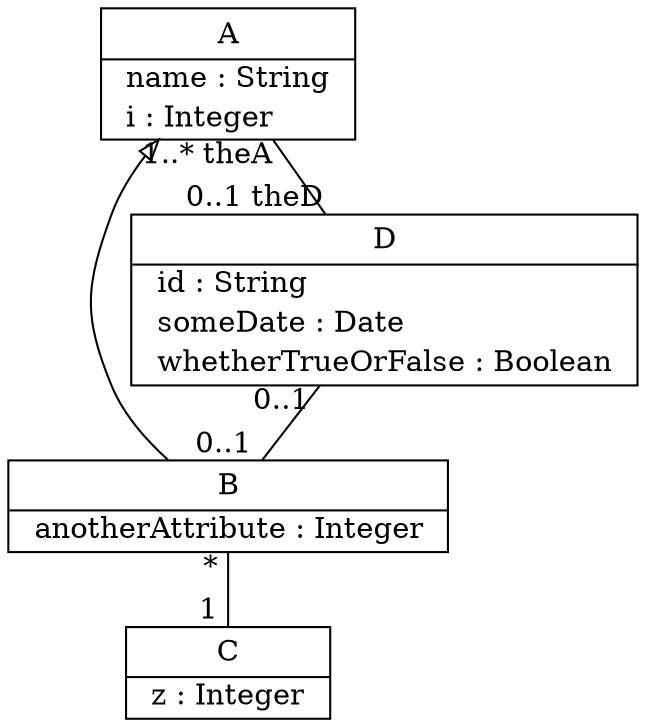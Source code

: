 // Code generated by Umple 1.23.0-3bd2bc7

digraph "UmpleDefault" {
  size="80,10"
  rankdir="BT"
  node [shape=record margin=0; href="javascript:Action.selectClass(&quot;\N&quot;);"];

  // Class: A
  "A" [shape=plaintext margin=0 label=<<table border="1" cellspacing="0" cellborder="0" cellpadding="2"><tr><td cellpadding="4">    A    </td></tr><hr/><tr><td align="left" href="" title="String name&#13;The class has an attribute called 'name' that is a string by default&#13;">  name : String  </td></tr><tr><td align="left" href="" title="Integer i&#13;The class also has an integer attribute, initialized to 1&#13;">  i : Integer  </td></tr></table>>,
   tooltip="class A
The named example you requested is not available or else&#13;  you did not specify a name in the URL you used to invoke UmpleOnline.&#13;   &#13;  Below is a very simple Umple file demonstrating basic features&#13;  You can use this to start experimenting with Umple&#13;  &#13;  Click on the Generate Code button to see the almost 700 lines of Java&#13;  generated from this class diagram model&#13;Definition of a class&#13;"];

  // Class: B
  "B" [shape=plaintext margin=0 label=<<table border="1" cellspacing="0" cellborder="0" cellpadding="2"><tr><td cellpadding="4">    B    </td></tr><hr/><tr><td align="left" href="" title="Integer anotherAttribute&#13;Can only be set on creation&#13;">  anotherAttribute : Integer  </td></tr></table>>,
   tooltip="class B
Definition of a second class&#13;Modeling entities can also be added to a class as follows&#13;We are adding to B, rather than replacing it&#13;"];
  "B" -> "A" [arrowhead="empty"; samehead="gen"];


  // Class: C
  "C" [shape=plaintext margin=0 label=<<table border="1" cellspacing="0" cellborder="0" cellpadding="2"><tr><td cellpadding="4">    C    </td></tr><hr/><tr><td align="left" href="" title="Integer z&#13;Integer z will be given a number at construction that cannot change&#13;">  z : Integer  </td></tr></table>>,
   tooltip="class C
A third class&#13;"];

  // Class: D
  "D" [shape=plaintext margin=0 label=<<table border="1" cellspacing="0" cellborder="0" cellpadding="2"><tr><td cellpadding="4">    D    </td></tr><hr/><tr><td align="left" href="" title="String id&#13;The following demonstrates some datatypes&#13;">  id : String  </td></tr><tr><td align="left" href="" title="Date someDate&#13;">  someDate : Date  </td></tr><tr><td align="left" href="" title="Boolean whetherTrueOrFalse&#13;">  whetherTrueOrFalse : Boolean  </td></tr></table>>,
   tooltip="class D
A fourth class that will be a singleton (only one instance allowed)&#13;"];

  // All associations
  "B" -> "D" [dir="none", taillabel="0..1 ", headlabel="0..1 ", tooltip="B 0..1  -- 0..1  D"];
  "C" -> "B" [dir="none", taillabel="1 ", headlabel="* ", tooltip="C 1  -- *  B"];
  "D" -> "A" [dir="none", taillabel="0..1 theD", headlabel="1..* theA", tooltip="D 0..1 theD -- 1..* theA A"];
}
